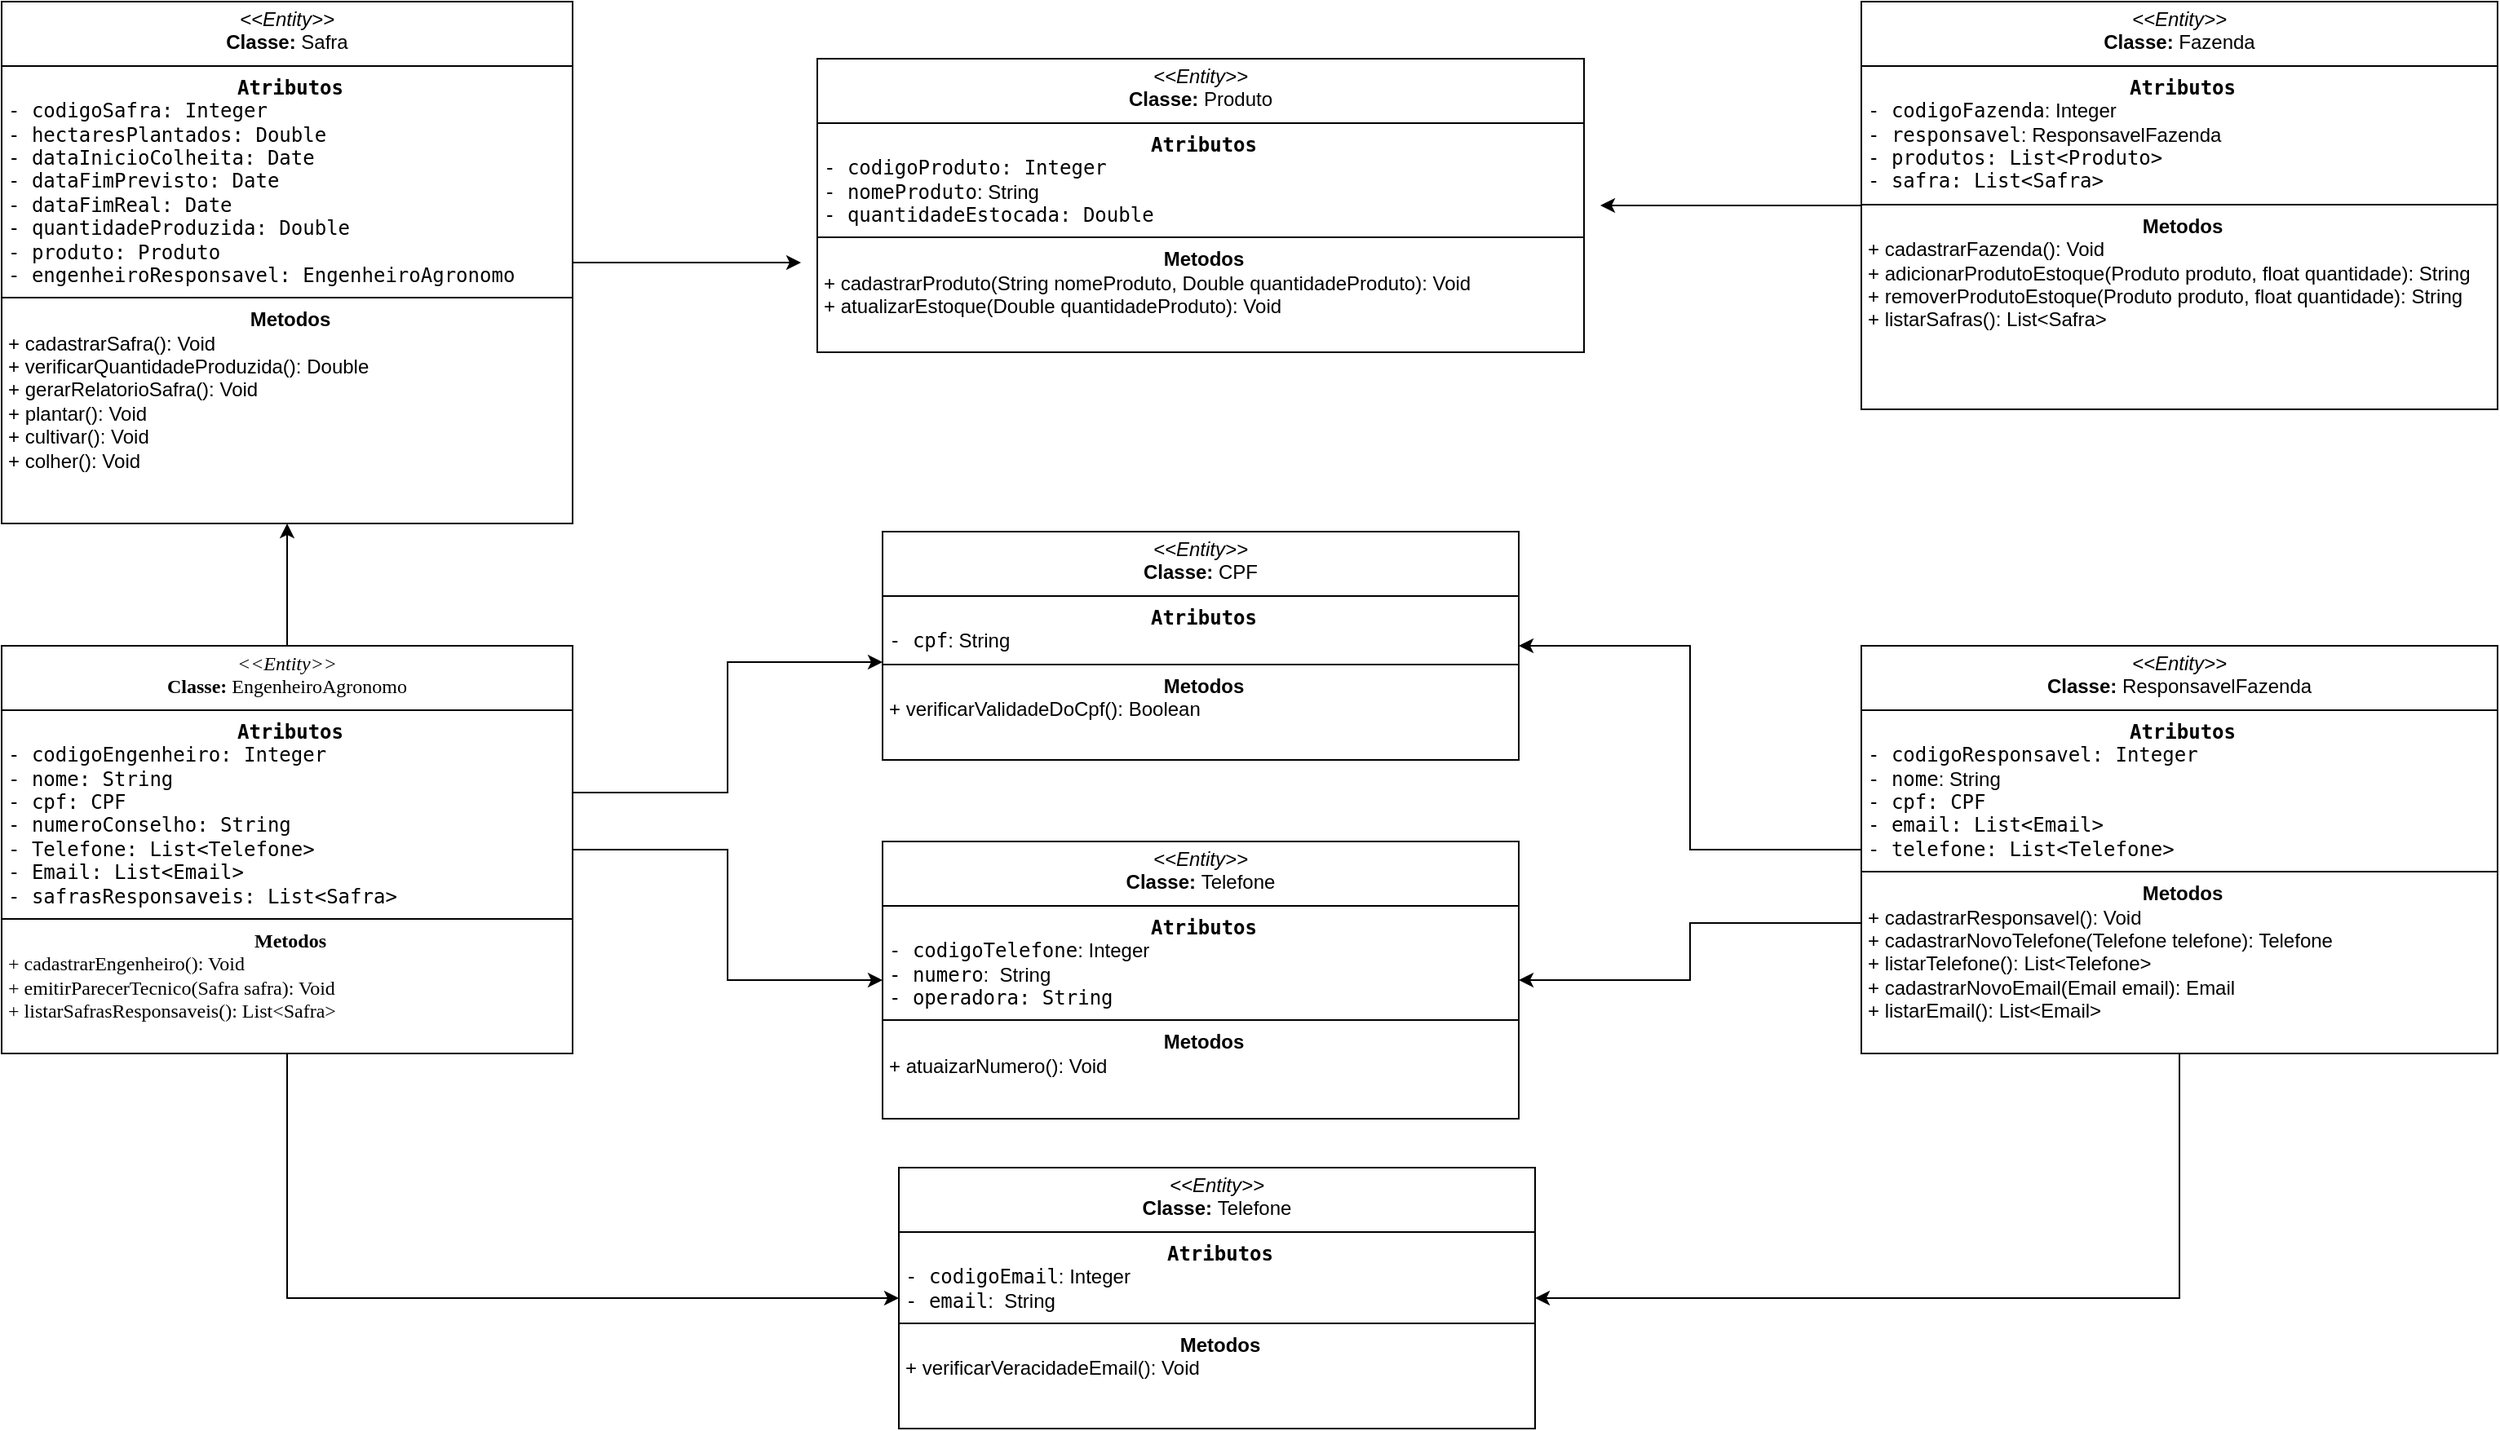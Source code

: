 <mxfile version="24.7.13">
  <diagram id="C5RBs43oDa-KdzZeNtuy" name="Page-1">
    <mxGraphModel dx="1516" dy="851" grid="1" gridSize="10" guides="1" tooltips="1" connect="1" arrows="1" fold="1" page="1" pageScale="1" pageWidth="827" pageHeight="1169" math="0" shadow="0">
      <root>
        <mxCell id="WIyWlLk6GJQsqaUBKTNV-0" />
        <mxCell id="WIyWlLk6GJQsqaUBKTNV-1" parent="WIyWlLk6GJQsqaUBKTNV-0" />
        <mxCell id="DIwOK9Rxm60CIabN7cfZ-18" style="edgeStyle=orthogonalEdgeStyle;rounded=0;orthogonalLoop=1;jettySize=auto;html=1;" edge="1" parent="WIyWlLk6GJQsqaUBKTNV-1" source="DIwOK9Rxm60CIabN7cfZ-0">
          <mxGeometry relative="1" as="geometry">
            <mxPoint x="1210" y="180" as="targetPoint" />
          </mxGeometry>
        </mxCell>
        <mxCell id="DIwOK9Rxm60CIabN7cfZ-0" value="&lt;p style=&quot;margin:0px;margin-top:4px;text-align:center;&quot;&gt;&lt;i&gt;&amp;lt;&amp;lt;Entity&amp;gt;&amp;gt;&lt;/i&gt;&lt;br&gt;&lt;b&gt;Classe: &lt;/b&gt;Fazenda&lt;br&gt;&lt;/p&gt;&lt;hr size=&quot;1&quot; style=&quot;border-style:solid;&quot;&gt;&lt;p align=&quot;center&quot; style=&quot;margin:0px;margin-left:4px;&quot;&gt;&lt;font style=&quot;font-size: 12px;&quot;&gt;&lt;code&gt;&lt;b&gt;Atributos&lt;br&gt;&lt;/b&gt;&lt;/code&gt;&lt;/font&gt;&lt;/p&gt;&lt;p style=&quot;margin:0px;margin-left:4px;&quot;&gt;&lt;font style=&quot;font-size: 12px;&quot;&gt;&lt;code&gt;- codigoFazenda&lt;/code&gt;: Integer&lt;/font&gt;&lt;/p&gt;&lt;p style=&quot;margin:0px;margin-left:4px;&quot;&gt;&lt;font style=&quot;font-size: 12px;&quot;&gt;&lt;code&gt;- responsavel&lt;/code&gt;: ResponsavelFazenda&lt;/font&gt;&lt;/p&gt;&lt;p style=&quot;margin:0px;margin-left:4px;&quot;&gt;&lt;font style=&quot;font-size: 12px;&quot;&gt;&lt;code&gt;- produtos: List&amp;lt;Produto&amp;gt;&lt;/code&gt;&lt;/font&gt;&lt;/p&gt;&lt;p style=&quot;margin:0px;margin-left:4px;&quot;&gt;&lt;font style=&quot;font-size: 12px;&quot;&gt;&lt;code&gt;- safra: List&amp;lt;Safra&amp;gt;&lt;/code&gt;&lt;/font&gt;&lt;/p&gt;&lt;hr size=&quot;1&quot; style=&quot;border-style:solid;&quot;&gt;&lt;p align=&quot;center&quot; style=&quot;margin:0px;margin-left:4px;&quot;&gt;&lt;font style=&quot;font-size: 12px;&quot;&gt;&lt;b&gt;Metodos&lt;/b&gt;&lt;br&gt;&lt;/font&gt;&lt;/p&gt;&lt;p style=&quot;margin:0px;margin-left:4px;&quot;&gt;&lt;font style=&quot;font-size: 12px;&quot;&gt;+&amp;nbsp;cadastrarFazenda(): Void&lt;br&gt;+&amp;nbsp;adicionarProdutoEstoque(Produto produto, float quantidade): String&lt;/font&gt;&lt;/p&gt;&lt;p style=&quot;margin:0px;margin-left:4px;&quot;&gt;&lt;font style=&quot;font-size: 12px;&quot;&gt;+ removerProdutoEstoque(Produto produto, float quantidade): String&lt;/font&gt;&lt;/p&gt;&lt;p style=&quot;margin:0px;margin-left:4px;&quot;&gt;&lt;font style=&quot;font-size: 12px;&quot;&gt;+ listarSafras(): List&amp;lt;Safra&amp;gt;&lt;/font&gt;&lt;br&gt;&lt;/p&gt;" style="verticalAlign=top;align=left;overflow=fill;html=1;whiteSpace=wrap;" vertex="1" parent="WIyWlLk6GJQsqaUBKTNV-1">
          <mxGeometry x="1370" y="55" width="390" height="250" as="geometry" />
        </mxCell>
        <mxCell id="DIwOK9Rxm60CIabN7cfZ-22" style="edgeStyle=orthogonalEdgeStyle;rounded=0;orthogonalLoop=1;jettySize=auto;html=1;entryX=1;entryY=0.5;entryDx=0;entryDy=0;" edge="1" parent="WIyWlLk6GJQsqaUBKTNV-1" source="DIwOK9Rxm60CIabN7cfZ-1" target="DIwOK9Rxm60CIabN7cfZ-6">
          <mxGeometry relative="1" as="geometry" />
        </mxCell>
        <mxCell id="DIwOK9Rxm60CIabN7cfZ-25" style="edgeStyle=orthogonalEdgeStyle;rounded=0;orthogonalLoop=1;jettySize=auto;html=1;entryX=1;entryY=0.5;entryDx=0;entryDy=0;" edge="1" parent="WIyWlLk6GJQsqaUBKTNV-1" source="DIwOK9Rxm60CIabN7cfZ-1" target="DIwOK9Rxm60CIabN7cfZ-5">
          <mxGeometry relative="1" as="geometry">
            <Array as="points">
              <mxPoint x="1265" y="620" />
              <mxPoint x="1265" y="655" />
            </Array>
          </mxGeometry>
        </mxCell>
        <mxCell id="DIwOK9Rxm60CIabN7cfZ-26" style="edgeStyle=orthogonalEdgeStyle;rounded=0;orthogonalLoop=1;jettySize=auto;html=1;entryX=1;entryY=0.5;entryDx=0;entryDy=0;" edge="1" parent="WIyWlLk6GJQsqaUBKTNV-1" source="DIwOK9Rxm60CIabN7cfZ-1" target="DIwOK9Rxm60CIabN7cfZ-24">
          <mxGeometry relative="1" as="geometry">
            <Array as="points">
              <mxPoint x="1565" y="850" />
            </Array>
          </mxGeometry>
        </mxCell>
        <mxCell id="DIwOK9Rxm60CIabN7cfZ-1" value="&lt;p style=&quot;margin:0px;margin-top:4px;text-align:center;&quot;&gt;&lt;i&gt;&amp;lt;&amp;lt;Entity&amp;gt;&amp;gt;&lt;/i&gt;&lt;br&gt;&lt;b&gt;Classe: &lt;/b&gt;ResponsavelFazenda&lt;br&gt;&lt;/p&gt;&lt;hr size=&quot;1&quot; style=&quot;border-style:solid;&quot;&gt;&lt;p align=&quot;center&quot; style=&quot;margin:0px;margin-left:4px;&quot;&gt;&lt;font style=&quot;font-size: 12px;&quot;&gt;&lt;code&gt;&lt;b&gt;Atributos&lt;br&gt;&lt;/b&gt;&lt;/code&gt;&lt;/font&gt;&lt;/p&gt;&lt;pre style=&quot;margin:0px;margin-left:4px;&quot;&gt;&lt;font face=&quot;Helvetica&quot; style=&quot;font-size: 12px;&quot;&gt;&lt;code&gt;- codigoResponsavel: Integer&lt;br&gt;- nome&lt;/code&gt;: String&lt;/font&gt;&lt;/pre&gt;&lt;pre style=&quot;margin:0px;margin-left:4px;&quot;&gt;&lt;font face=&quot;3SHaTFnH1fSQ2NX9ofN7&quot; style=&quot;font-size: 12px;&quot;&gt;&lt;code&gt;- cpf&lt;/code&gt;: CPF&lt;/font&gt;&lt;/pre&gt;&lt;pre style=&quot;margin:0px;margin-left:4px;&quot;&gt;&lt;font face=&quot;3SHaTFnH1fSQ2NX9ofN7&quot; style=&quot;font-size: 12px;&quot;&gt;- email: List&amp;lt;Email&amp;gt;&lt;br&gt;&lt;/font&gt;&lt;/pre&gt;&lt;pre style=&quot;margin:0px;margin-left:4px;&quot;&gt;&lt;font face=&quot;3SHaTFnH1fSQ2NX9ofN7&quot; style=&quot;font-size: 12px;&quot;&gt;&lt;code&gt;- telefone: List&amp;lt;Telefone&amp;gt;&lt;/code&gt;&lt;/font&gt;&lt;/pre&gt;&lt;hr size=&quot;1&quot; style=&quot;border-style:solid;&quot;&gt;&lt;p align=&quot;center&quot; style=&quot;margin:0px;margin-left:4px;&quot;&gt;&lt;font style=&quot;font-size: 12px;&quot;&gt;&lt;b&gt;Metodos&lt;/b&gt;&lt;br&gt;&lt;/font&gt;&lt;/p&gt;&lt;p style=&quot;margin:0px;margin-left:4px;&quot;&gt;&lt;font style=&quot;font-size: 12px;&quot;&gt;+&amp;nbsp;&lt;/font&gt;cadastrarResponsavel&lt;font style=&quot;font-size: 12px;&quot;&gt;(): Void&lt;/font&gt;&lt;/p&gt;&lt;p style=&quot;margin:0px;margin-left:4px;&quot;&gt;&lt;font style=&quot;font-size: 12px;&quot;&gt;+ cadastrarNovoTelefone(Telefone telefone): Telefone&lt;/font&gt;&lt;/p&gt;&lt;p style=&quot;margin:0px;margin-left:4px;&quot;&gt;&lt;font style=&quot;font-size: 12px;&quot;&gt;+ listarTelefone(): List&amp;lt;Telefone&amp;gt;&lt;/font&gt;&lt;/p&gt;&lt;p style=&quot;margin:0px;margin-left:4px;&quot;&gt;&lt;font style=&quot;font-size: 12px;&quot;&gt;+ cadastrarNovoEmail(Email email): Email&lt;/font&gt;&lt;/p&gt;&lt;p style=&quot;margin:0px;margin-left:4px;&quot;&gt;&lt;font style=&quot;font-size: 12px;&quot;&gt;+ listarEmail(): List&amp;lt;Email&amp;gt;&lt;br&gt;&lt;/font&gt;&lt;/p&gt;" style="verticalAlign=top;align=left;overflow=fill;html=1;whiteSpace=wrap;" vertex="1" parent="WIyWlLk6GJQsqaUBKTNV-1">
          <mxGeometry x="1370" y="450" width="390" height="250" as="geometry" />
        </mxCell>
        <mxCell id="DIwOK9Rxm60CIabN7cfZ-2" value="&lt;p style=&quot;margin:0px;margin-top:4px;text-align:center;&quot;&gt;&lt;i&gt;&amp;lt;&amp;lt;Entity&amp;gt;&amp;gt;&lt;/i&gt;&lt;br&gt;&lt;b&gt;Classe: &lt;/b&gt;Produto&lt;br&gt;&lt;/p&gt;&lt;hr size=&quot;1&quot; style=&quot;border-style:solid;&quot;&gt;&lt;p align=&quot;center&quot; style=&quot;margin:0px;margin-left:4px;&quot;&gt;&lt;font style=&quot;font-size: 12px;&quot;&gt;&lt;code&gt;&lt;b&gt;Atributos&lt;br&gt;&lt;/b&gt;&lt;/code&gt;&lt;/font&gt;&lt;/p&gt;&lt;pre style=&quot;margin:0px;margin-left:4px;&quot;&gt;&lt;font face=&quot;Helvetica&quot; style=&quot;font-size: 12px;&quot;&gt;&lt;code&gt;- &lt;/code&gt;&lt;/font&gt;&lt;code&gt;codigoProduto&lt;/code&gt;&lt;font face=&quot;Helvetica&quot; style=&quot;font-size: 12px;&quot;&gt;&lt;code&gt;: Integer&lt;br&gt;- &lt;/code&gt;&lt;/font&gt;&lt;code&gt;nomeProduto&lt;/code&gt;&lt;font face=&quot;Helvetica&quot; style=&quot;font-size: 12px;&quot;&gt;&lt;code&gt;&lt;/code&gt;: String&lt;/font&gt;&lt;/pre&gt;&lt;pre style=&quot;margin:0px;margin-left:4px;&quot;&gt;&lt;font face=&quot;3SHaTFnH1fSQ2NX9ofN7&quot; style=&quot;font-size: 12px;&quot;&gt;&lt;code&gt;- &lt;/code&gt;&lt;/font&gt;&lt;code&gt;quantidadeEstocada&lt;/code&gt;&lt;font face=&quot;3SHaTFnH1fSQ2NX9ofN7&quot; style=&quot;font-size: 12px;&quot;&gt;&lt;code&gt;&lt;/code&gt;: Double&lt;/font&gt;&lt;/pre&gt;&lt;hr size=&quot;1&quot; style=&quot;border-style:solid;&quot;&gt;&lt;p align=&quot;center&quot; style=&quot;margin:0px;margin-left:4px;&quot;&gt;&lt;font style=&quot;font-size: 12px;&quot;&gt;&lt;b&gt;Metodos&lt;/b&gt;&lt;br&gt;&lt;/font&gt;&lt;/p&gt;&lt;p style=&quot;margin:0px;margin-left:4px;&quot;&gt;&lt;font style=&quot;font-size: 12px;&quot;&gt;+ &lt;/font&gt;cadastrarProduto&lt;font style=&quot;font-size: 12px;&quot;&gt;(String nomeProduto, Double quantidadeProduto): Void&lt;/font&gt;&lt;/p&gt;&lt;p style=&quot;margin:0px;margin-left:4px;&quot;&gt;&lt;font style=&quot;font-size: 12px;&quot;&gt;+ atualizarEstoque(Double quantidadeProduto): Void&lt;br&gt;&lt;/font&gt;&lt;/p&gt;" style="verticalAlign=top;align=left;overflow=fill;html=1;whiteSpace=wrap;" vertex="1" parent="WIyWlLk6GJQsqaUBKTNV-1">
          <mxGeometry x="730" y="90" width="470" height="180" as="geometry" />
        </mxCell>
        <mxCell id="DIwOK9Rxm60CIabN7cfZ-19" style="edgeStyle=orthogonalEdgeStyle;rounded=0;orthogonalLoop=1;jettySize=auto;html=1;" edge="1" parent="WIyWlLk6GJQsqaUBKTNV-1" source="DIwOK9Rxm60CIabN7cfZ-3">
          <mxGeometry relative="1" as="geometry">
            <mxPoint x="720" y="215" as="targetPoint" />
          </mxGeometry>
        </mxCell>
        <mxCell id="DIwOK9Rxm60CIabN7cfZ-3" value="&lt;p style=&quot;margin:0px;margin-top:4px;text-align:center;&quot;&gt;&lt;i&gt;&amp;lt;&amp;lt;Entity&amp;gt;&amp;gt;&lt;/i&gt;&lt;br&gt;&lt;b&gt;Classe: &lt;/b&gt;Safra&lt;/p&gt;&lt;hr size=&quot;1&quot; style=&quot;border-style:solid;&quot;&gt;&lt;p align=&quot;center&quot; style=&quot;margin:0px;margin-left:4px;&quot;&gt;&lt;font style=&quot;font-size: 12px;&quot;&gt;&lt;code&gt;&lt;b&gt;Atributos&lt;br&gt;&lt;/b&gt;&lt;/code&gt;&lt;/font&gt;&lt;/p&gt;&lt;pre style=&quot;margin:0px;margin-left:4px;&quot;&gt;&lt;font face=&quot;Helvetica&quot; style=&quot;font-size: 12px;&quot;&gt;&lt;code&gt;- &lt;/code&gt;&lt;/font&gt;&lt;code&gt;codigoSafra&lt;/code&gt;&lt;font face=&quot;Helvetica&quot; style=&quot;font-size: 12px;&quot;&gt;&lt;code&gt;: Integer&lt;br&gt;- &lt;/code&gt;&lt;/font&gt;&lt;code&gt;hectaresPlantados: Double&lt;br&gt;- &lt;/code&gt;&lt;code&gt;dataInicioColheita: Date&lt;br&gt;- &lt;/code&gt;&lt;code&gt;dataFimPrevisto: Date&lt;br&gt;- &lt;/code&gt;&lt;code&gt;dataFimReal: Date&lt;br&gt;- &lt;/code&gt;&lt;code&gt;quantidadeProduzida: Double&lt;/code&gt;&lt;br&gt;&lt;font face=&quot;Helvetica&quot; style=&quot;font-size: 12px;&quot;&gt;&lt;code&gt;- &lt;/code&gt;&lt;/font&gt;&lt;code&gt;produto: Produto&lt;/code&gt;&lt;/pre&gt;&lt;pre style=&quot;margin:0px;margin-left:4px;&quot;&gt;&lt;font face=&quot;3SHaTFnH1fSQ2NX9ofN7&quot; style=&quot;font-size: 12px;&quot;&gt;&lt;code&gt;- &lt;/code&gt;&lt;/font&gt;&lt;code&gt;engenheiroResponsavel&lt;/code&gt;&lt;font face=&quot;3SHaTFnH1fSQ2NX9ofN7&quot; style=&quot;font-size: 12px;&quot;&gt;&lt;code&gt;&lt;/code&gt;: &lt;/font&gt;&lt;code&gt;EngenheiroAgronomo&lt;/code&gt;&lt;/pre&gt;&lt;hr size=&quot;1&quot; style=&quot;border-style:solid;&quot;&gt;&lt;p align=&quot;center&quot; style=&quot;margin:0px;margin-left:4px;&quot;&gt;&lt;font style=&quot;font-size: 12px;&quot;&gt;&lt;b&gt;Metodos&lt;/b&gt;&lt;br&gt;&lt;/font&gt;&lt;/p&gt;&lt;p style=&quot;margin:0px;margin-left:4px;&quot;&gt;&lt;font style=&quot;font-size: 12px;&quot;&gt;+ &lt;/font&gt;cadastrarSafra():&lt;font style=&quot;font-size: 12px;&quot;&gt; Void&lt;/font&gt;&lt;/p&gt;&lt;p style=&quot;margin:0px;margin-left:4px;&quot;&gt;&lt;font style=&quot;font-size: 12px;&quot;&gt;+&amp;nbsp;&lt;/font&gt;verificarQuantidadeProduzida():&lt;font style=&quot;font-size: 12px;&quot;&gt; Double&lt;/font&gt;&lt;/p&gt;&lt;p style=&quot;margin:0px;margin-left:4px;&quot;&gt;&lt;font style=&quot;font-size: 12px;&quot;&gt;+ &lt;/font&gt;gerarRelatorioSafra(): Void&lt;/p&gt;&lt;p style=&quot;margin:0px;margin-left:4px;&quot;&gt;+ plantar(): Void&lt;/p&gt;&lt;p style=&quot;margin:0px;margin-left:4px;&quot;&gt;+ cultivar(): Void&lt;/p&gt;&lt;p style=&quot;margin:0px;margin-left:4px;&quot;&gt;+ colher(): Void&lt;br&gt;&lt;/p&gt;" style="verticalAlign=top;align=left;overflow=fill;html=1;whiteSpace=wrap;" vertex="1" parent="WIyWlLk6GJQsqaUBKTNV-1">
          <mxGeometry x="230" y="55" width="350" height="320" as="geometry" />
        </mxCell>
        <mxCell id="DIwOK9Rxm60CIabN7cfZ-14" style="edgeStyle=orthogonalEdgeStyle;rounded=0;orthogonalLoop=1;jettySize=auto;html=1;entryX=0.5;entryY=1;entryDx=0;entryDy=0;" edge="1" parent="WIyWlLk6GJQsqaUBKTNV-1" source="DIwOK9Rxm60CIabN7cfZ-4" target="DIwOK9Rxm60CIabN7cfZ-3">
          <mxGeometry relative="1" as="geometry" />
        </mxCell>
        <mxCell id="DIwOK9Rxm60CIabN7cfZ-20" style="edgeStyle=orthogonalEdgeStyle;rounded=0;orthogonalLoop=1;jettySize=auto;html=1;entryX=0;entryY=0.5;entryDx=0;entryDy=0;" edge="1" parent="WIyWlLk6GJQsqaUBKTNV-1" source="DIwOK9Rxm60CIabN7cfZ-4" target="DIwOK9Rxm60CIabN7cfZ-5">
          <mxGeometry relative="1" as="geometry" />
        </mxCell>
        <mxCell id="DIwOK9Rxm60CIabN7cfZ-21" style="edgeStyle=orthogonalEdgeStyle;rounded=0;orthogonalLoop=1;jettySize=auto;html=1;" edge="1" parent="WIyWlLk6GJQsqaUBKTNV-1" source="DIwOK9Rxm60CIabN7cfZ-4">
          <mxGeometry relative="1" as="geometry">
            <mxPoint x="770" y="460" as="targetPoint" />
            <Array as="points">
              <mxPoint x="675" y="540" />
              <mxPoint x="675" y="460" />
            </Array>
          </mxGeometry>
        </mxCell>
        <mxCell id="DIwOK9Rxm60CIabN7cfZ-27" style="edgeStyle=orthogonalEdgeStyle;rounded=0;orthogonalLoop=1;jettySize=auto;html=1;entryX=0;entryY=0.5;entryDx=0;entryDy=0;" edge="1" parent="WIyWlLk6GJQsqaUBKTNV-1" source="DIwOK9Rxm60CIabN7cfZ-4" target="DIwOK9Rxm60CIabN7cfZ-24">
          <mxGeometry relative="1" as="geometry">
            <Array as="points">
              <mxPoint x="405" y="850" />
            </Array>
          </mxGeometry>
        </mxCell>
        <mxCell id="DIwOK9Rxm60CIabN7cfZ-4" value="&lt;p style=&quot;margin:0px;margin-top:4px;text-align:center;&quot;&gt;&lt;font face=&quot;Times New Roman&quot;&gt;&lt;i&gt;&amp;lt;&amp;lt;Entity&amp;gt;&amp;gt;&lt;/i&gt;&lt;br&gt;&lt;b&gt;Classe: &lt;/b&gt;EngenheiroAgronomo&lt;/font&gt;&lt;/p&gt;&lt;hr size=&quot;1&quot; style=&quot;border-style:solid;&quot;&gt;&lt;p align=&quot;center&quot; style=&quot;margin:0px;margin-left:4px;&quot;&gt;&lt;font face=&quot;pDYy7Dd2WTfsHJCqJlzO&quot; style=&quot;font-size: 12px;&quot;&gt;&lt;code&gt;&lt;b&gt;Atributos&lt;br&gt;&lt;/b&gt;&lt;/code&gt;&lt;/font&gt;&lt;/p&gt;&lt;pre style=&quot;margin:0px;margin-left:4px;&quot;&gt;&lt;font face=&quot;pDYy7Dd2WTfsHJCqJlzO&quot; style=&quot;font-size: 12px;&quot;&gt;&lt;code&gt;- &lt;/code&gt;&lt;/font&gt;&lt;font face=&quot;pDYy7Dd2WTfsHJCqJlzO&quot;&gt;&lt;code&gt;codigoEngenheiro&lt;/code&gt;&lt;font style=&quot;font-size: 12px;&quot;&gt;&lt;code&gt;: Integer&lt;br&gt;- &lt;/code&gt;&lt;/font&gt;&lt;code&gt;nome&lt;/code&gt;&lt;code&gt;: String&lt;br&gt;- cpf&lt;/code&gt;&lt;code&gt;: CPF&lt;br&gt;- &lt;/code&gt;&lt;code&gt;numeroConselho&lt;/code&gt;&lt;code&gt;: String&lt;/code&gt;&lt;br&gt;&lt;code&gt;- Telefone&lt;/code&gt;&lt;code&gt;: List&amp;lt;Telefone&amp;gt;&lt;br&gt;- Email: List&amp;lt;Email&amp;gt;&lt;br&gt;- &lt;/code&gt;&lt;code&gt;safrasResponsaveis&lt;/code&gt;&lt;code&gt;: List&amp;lt;Safra&amp;gt;&lt;/code&gt;&lt;/font&gt;&lt;/pre&gt;&lt;hr size=&quot;1&quot; style=&quot;border-style:solid;&quot;&gt;&lt;div align=&quot;center&quot;&gt;&lt;pre style=&quot;margin:0px;margin-left:4px;&quot;&gt;&lt;font face=&quot;Verdana&quot; style=&quot;font-size: 12px;&quot;&gt;&lt;b&gt;Metodos&lt;/b&gt;&lt;br&gt;&lt;/font&gt;&lt;/pre&gt;&lt;/div&gt;&lt;pre style=&quot;margin:0px;margin-left:4px;&quot;&gt;&lt;font face=&quot;Georgia&quot; style=&quot;font-size: 12px;&quot;&gt;+ &lt;/font&gt;&lt;font face=&quot;Z0S3OaVyNaTq5VeNoXKK&quot;&gt;cadastrarEngenheiro():&lt;font style=&quot;font-size: 12px;&quot;&gt; Void&lt;/font&gt;&lt;/font&gt;&lt;/pre&gt;&lt;pre style=&quot;margin:0px;margin-left:4px;&quot;&gt;&lt;font face=&quot;Z0S3OaVyNaTq5VeNoXKK&quot; style=&quot;font-size: 12px;&quot;&gt;+ &lt;/font&gt;&lt;font face=&quot;Z0S3OaVyNaTq5VeNoXKK&quot;&gt;emitirParecerTecnico(Safra safra):&lt;font style=&quot;font-size: 12px;&quot;&gt; Void&lt;br&gt;&lt;/font&gt;&lt;/font&gt;&lt;/pre&gt;&lt;pre style=&quot;margin:0px;margin-left:4px;&quot;&gt;&lt;font face=&quot;Z0S3OaVyNaTq5VeNoXKK&quot; style=&quot;font-size: 12px;&quot;&gt;+ &lt;/font&gt;&lt;font face=&quot;Z0S3OaVyNaTq5VeNoXKK&quot;&gt;listarSafrasResponsaveis(): List&amp;lt;Safra&amp;gt;&lt;/font&gt;&lt;/pre&gt;" style="verticalAlign=top;align=left;overflow=fill;html=1;whiteSpace=wrap;" vertex="1" parent="WIyWlLk6GJQsqaUBKTNV-1">
          <mxGeometry x="230" y="450" width="350" height="250" as="geometry" />
        </mxCell>
        <mxCell id="DIwOK9Rxm60CIabN7cfZ-5" value="&lt;p style=&quot;margin:0px;margin-top:4px;text-align:center;&quot;&gt;&lt;i&gt;&amp;lt;&amp;lt;Entity&amp;gt;&amp;gt;&lt;/i&gt;&lt;br&gt;&lt;b&gt;Classe: &lt;/b&gt;Telefone&lt;br&gt;&lt;/p&gt;&lt;hr size=&quot;1&quot; style=&quot;border-style:solid;&quot;&gt;&lt;p align=&quot;center&quot; style=&quot;margin:0px;margin-left:4px;&quot;&gt;&lt;font style=&quot;font-size: 12px;&quot;&gt;&lt;code&gt;&lt;b&gt;Atributos&lt;br&gt;&lt;/b&gt;&lt;/code&gt;&lt;/font&gt;&lt;/p&gt;&lt;p style=&quot;margin:0px;margin-left:4px;&quot;&gt;&lt;font style=&quot;font-size: 12px;&quot;&gt;&lt;code&gt;- codigoTelefone&lt;/code&gt;: Integer&lt;/font&gt;&lt;/p&gt;&lt;p style=&quot;margin:0px;margin-left:4px;&quot;&gt;&lt;font style=&quot;font-size: 12px;&quot;&gt;&lt;code&gt;- numero&lt;/code&gt;:&amp;nbsp; String&lt;br&gt;&lt;/font&gt;&lt;/p&gt;&lt;p style=&quot;margin:0px;margin-left:4px;&quot;&gt;&lt;font style=&quot;font-size: 12px;&quot;&gt;&lt;code&gt;- operadora: String&lt;br&gt;&lt;/code&gt;&lt;/font&gt;&lt;/p&gt;&lt;hr size=&quot;1&quot; style=&quot;border-style:solid;&quot;&gt;&lt;p align=&quot;center&quot; style=&quot;margin:0px;margin-left:4px;&quot;&gt;&lt;font style=&quot;font-size: 12px;&quot;&gt;&lt;b&gt;Metodos&lt;/b&gt;&lt;br&gt;&lt;/font&gt;&lt;/p&gt;&lt;p style=&quot;margin:0px;margin-left:4px;&quot;&gt;&lt;font style=&quot;font-size: 12px;&quot;&gt;+ atuaizarNumero(): Void&lt;/font&gt;&lt;/p&gt;" style="verticalAlign=top;align=left;overflow=fill;html=1;whiteSpace=wrap;" vertex="1" parent="WIyWlLk6GJQsqaUBKTNV-1">
          <mxGeometry x="770" y="570" width="390" height="170" as="geometry" />
        </mxCell>
        <mxCell id="DIwOK9Rxm60CIabN7cfZ-6" value="&lt;p style=&quot;margin:0px;margin-top:4px;text-align:center;&quot;&gt;&lt;i&gt;&amp;lt;&amp;lt;Entity&amp;gt;&amp;gt;&lt;/i&gt;&lt;br&gt;&lt;b&gt;Classe: &lt;/b&gt;CPF&lt;br&gt;&lt;/p&gt;&lt;hr size=&quot;1&quot; style=&quot;border-style:solid;&quot;&gt;&lt;p align=&quot;center&quot; style=&quot;margin:0px;margin-left:4px;&quot;&gt;&lt;font style=&quot;font-size: 12px;&quot;&gt;&lt;code&gt;&lt;b&gt;Atributos&lt;br&gt;&lt;/b&gt;&lt;/code&gt;&lt;/font&gt;&lt;/p&gt;&lt;p style=&quot;margin:0px;margin-left:4px;&quot;&gt;&lt;font style=&quot;font-size: 12px;&quot;&gt;&lt;code&gt;- cpf&lt;/code&gt;: String&lt;/font&gt;&lt;/p&gt;&lt;hr size=&quot;1&quot; style=&quot;border-style:solid;&quot;&gt;&lt;p align=&quot;center&quot; style=&quot;margin:0px;margin-left:4px;&quot;&gt;&lt;font style=&quot;font-size: 12px;&quot;&gt;&lt;b&gt;Metodos&lt;/b&gt;&lt;br&gt;&lt;/font&gt;&lt;/p&gt;&lt;p style=&quot;margin:0px;margin-left:4px;&quot;&gt;&lt;font style=&quot;font-size: 12px;&quot;&gt;+ verificarValidadeDoCpf(): Boolean&lt;/font&gt;&lt;/p&gt;" style="verticalAlign=top;align=left;overflow=fill;html=1;whiteSpace=wrap;" vertex="1" parent="WIyWlLk6GJQsqaUBKTNV-1">
          <mxGeometry x="770" y="380" width="390" height="140" as="geometry" />
        </mxCell>
        <mxCell id="DIwOK9Rxm60CIabN7cfZ-24" value="&lt;p style=&quot;margin:0px;margin-top:4px;text-align:center;&quot;&gt;&lt;i&gt;&amp;lt;&amp;lt;Entity&amp;gt;&amp;gt;&lt;/i&gt;&lt;br&gt;&lt;b&gt;Classe: &lt;/b&gt;Telefone&lt;br&gt;&lt;/p&gt;&lt;hr size=&quot;1&quot; style=&quot;border-style:solid;&quot;&gt;&lt;p align=&quot;center&quot; style=&quot;margin:0px;margin-left:4px;&quot;&gt;&lt;font style=&quot;font-size: 12px;&quot;&gt;&lt;code&gt;&lt;b&gt;Atributos&lt;br&gt;&lt;/b&gt;&lt;/code&gt;&lt;/font&gt;&lt;/p&gt;&lt;p style=&quot;margin:0px;margin-left:4px;&quot;&gt;&lt;font style=&quot;font-size: 12px;&quot;&gt;&lt;code&gt;- codigoEmail&lt;/code&gt;: Integer&lt;/font&gt;&lt;/p&gt;&lt;p style=&quot;margin:0px;margin-left:4px;&quot;&gt;&lt;font style=&quot;font-size: 12px;&quot;&gt;&lt;code&gt;- email&lt;/code&gt;:&amp;nbsp; String&lt;br&gt;&lt;/font&gt;&lt;/p&gt;&lt;hr size=&quot;1&quot; style=&quot;border-style:solid;&quot;&gt;&lt;p align=&quot;center&quot; style=&quot;margin:0px;margin-left:4px;&quot;&gt;&lt;font style=&quot;font-size: 12px;&quot;&gt;&lt;b&gt;Metodos&lt;/b&gt;&lt;br&gt;&lt;/font&gt;&lt;/p&gt;&lt;p style=&quot;margin:0px;margin-left:4px;&quot;&gt;&lt;font style=&quot;font-size: 12px;&quot;&gt;+ verificarVeracidadeEmail(): Void&lt;/font&gt;&lt;/p&gt;" style="verticalAlign=top;align=left;overflow=fill;html=1;whiteSpace=wrap;" vertex="1" parent="WIyWlLk6GJQsqaUBKTNV-1">
          <mxGeometry x="780" y="770" width="390" height="160" as="geometry" />
        </mxCell>
      </root>
    </mxGraphModel>
  </diagram>
</mxfile>
